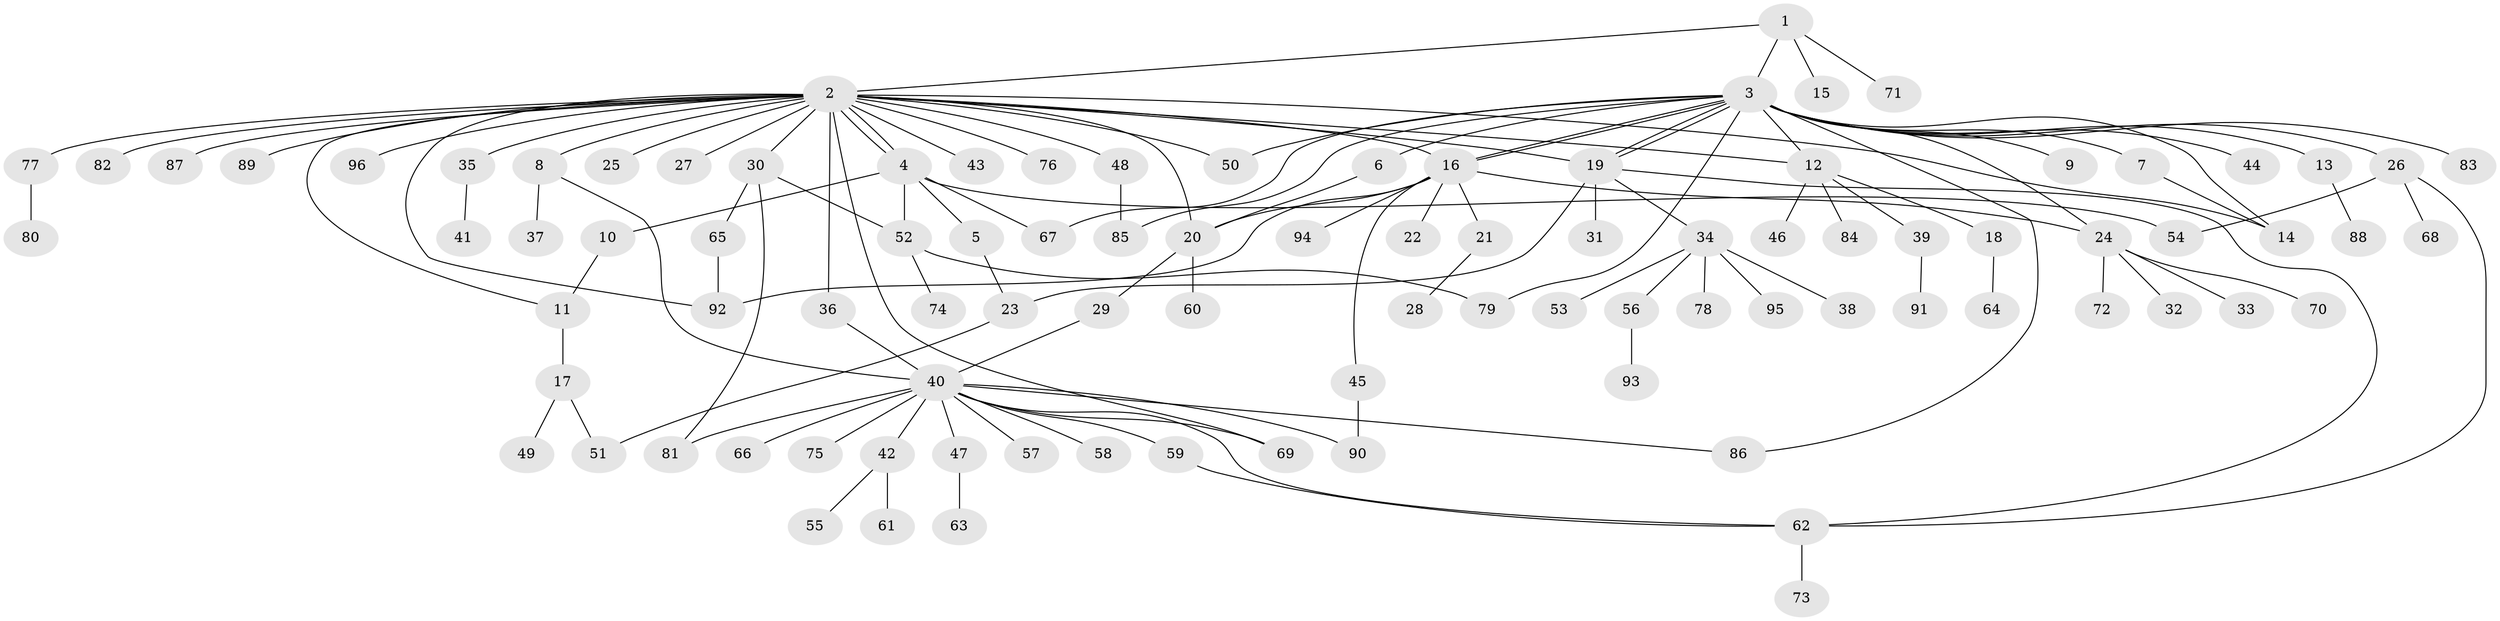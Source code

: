// coarse degree distribution, {15: 0.017543859649122806, 1: 0.5614035087719298, 2: 0.3157894736842105, 6: 0.017543859649122806, 12: 0.017543859649122806, 14: 0.017543859649122806, 4: 0.017543859649122806, 3: 0.017543859649122806, 26: 0.017543859649122806}
// Generated by graph-tools (version 1.1) at 2025/50/03/04/25 21:50:23]
// undirected, 96 vertices, 126 edges
graph export_dot {
graph [start="1"]
  node [color=gray90,style=filled];
  1;
  2;
  3;
  4;
  5;
  6;
  7;
  8;
  9;
  10;
  11;
  12;
  13;
  14;
  15;
  16;
  17;
  18;
  19;
  20;
  21;
  22;
  23;
  24;
  25;
  26;
  27;
  28;
  29;
  30;
  31;
  32;
  33;
  34;
  35;
  36;
  37;
  38;
  39;
  40;
  41;
  42;
  43;
  44;
  45;
  46;
  47;
  48;
  49;
  50;
  51;
  52;
  53;
  54;
  55;
  56;
  57;
  58;
  59;
  60;
  61;
  62;
  63;
  64;
  65;
  66;
  67;
  68;
  69;
  70;
  71;
  72;
  73;
  74;
  75;
  76;
  77;
  78;
  79;
  80;
  81;
  82;
  83;
  84;
  85;
  86;
  87;
  88;
  89;
  90;
  91;
  92;
  93;
  94;
  95;
  96;
  1 -- 2;
  1 -- 3;
  1 -- 15;
  1 -- 71;
  2 -- 4;
  2 -- 4;
  2 -- 8;
  2 -- 11;
  2 -- 12;
  2 -- 14;
  2 -- 16;
  2 -- 19;
  2 -- 20;
  2 -- 25;
  2 -- 27;
  2 -- 30;
  2 -- 35;
  2 -- 36;
  2 -- 43;
  2 -- 48;
  2 -- 50;
  2 -- 69;
  2 -- 76;
  2 -- 77;
  2 -- 82;
  2 -- 87;
  2 -- 89;
  2 -- 92;
  2 -- 96;
  3 -- 6;
  3 -- 7;
  3 -- 9;
  3 -- 12;
  3 -- 13;
  3 -- 14;
  3 -- 16;
  3 -- 16;
  3 -- 19;
  3 -- 19;
  3 -- 24;
  3 -- 26;
  3 -- 44;
  3 -- 50;
  3 -- 67;
  3 -- 79;
  3 -- 83;
  3 -- 85;
  3 -- 86;
  4 -- 5;
  4 -- 10;
  4 -- 52;
  4 -- 54;
  4 -- 67;
  5 -- 23;
  6 -- 20;
  7 -- 14;
  8 -- 37;
  8 -- 40;
  10 -- 11;
  11 -- 17;
  12 -- 18;
  12 -- 39;
  12 -- 46;
  12 -- 84;
  13 -- 88;
  16 -- 20;
  16 -- 21;
  16 -- 22;
  16 -- 24;
  16 -- 45;
  16 -- 92;
  16 -- 94;
  17 -- 49;
  17 -- 51;
  18 -- 64;
  19 -- 23;
  19 -- 31;
  19 -- 34;
  19 -- 62;
  20 -- 29;
  20 -- 60;
  21 -- 28;
  23 -- 51;
  24 -- 32;
  24 -- 33;
  24 -- 70;
  24 -- 72;
  26 -- 54;
  26 -- 62;
  26 -- 68;
  29 -- 40;
  30 -- 52;
  30 -- 65;
  30 -- 81;
  34 -- 38;
  34 -- 53;
  34 -- 56;
  34 -- 78;
  34 -- 95;
  35 -- 41;
  36 -- 40;
  39 -- 91;
  40 -- 42;
  40 -- 47;
  40 -- 57;
  40 -- 58;
  40 -- 59;
  40 -- 62;
  40 -- 66;
  40 -- 69;
  40 -- 75;
  40 -- 81;
  40 -- 86;
  40 -- 90;
  42 -- 55;
  42 -- 61;
  45 -- 90;
  47 -- 63;
  48 -- 85;
  52 -- 74;
  52 -- 79;
  56 -- 93;
  59 -- 62;
  62 -- 73;
  65 -- 92;
  77 -- 80;
}
